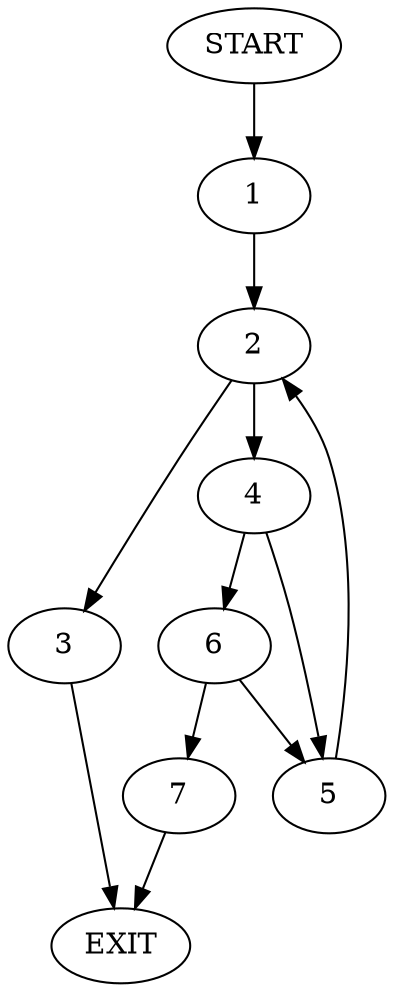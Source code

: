digraph {
0 [label="START"]
8 [label="EXIT"]
0 -> 1
1 -> 2
2 -> 3
2 -> 4
4 -> 5
4 -> 6
3 -> 8
6 -> 5
6 -> 7
5 -> 2
7 -> 8
}
